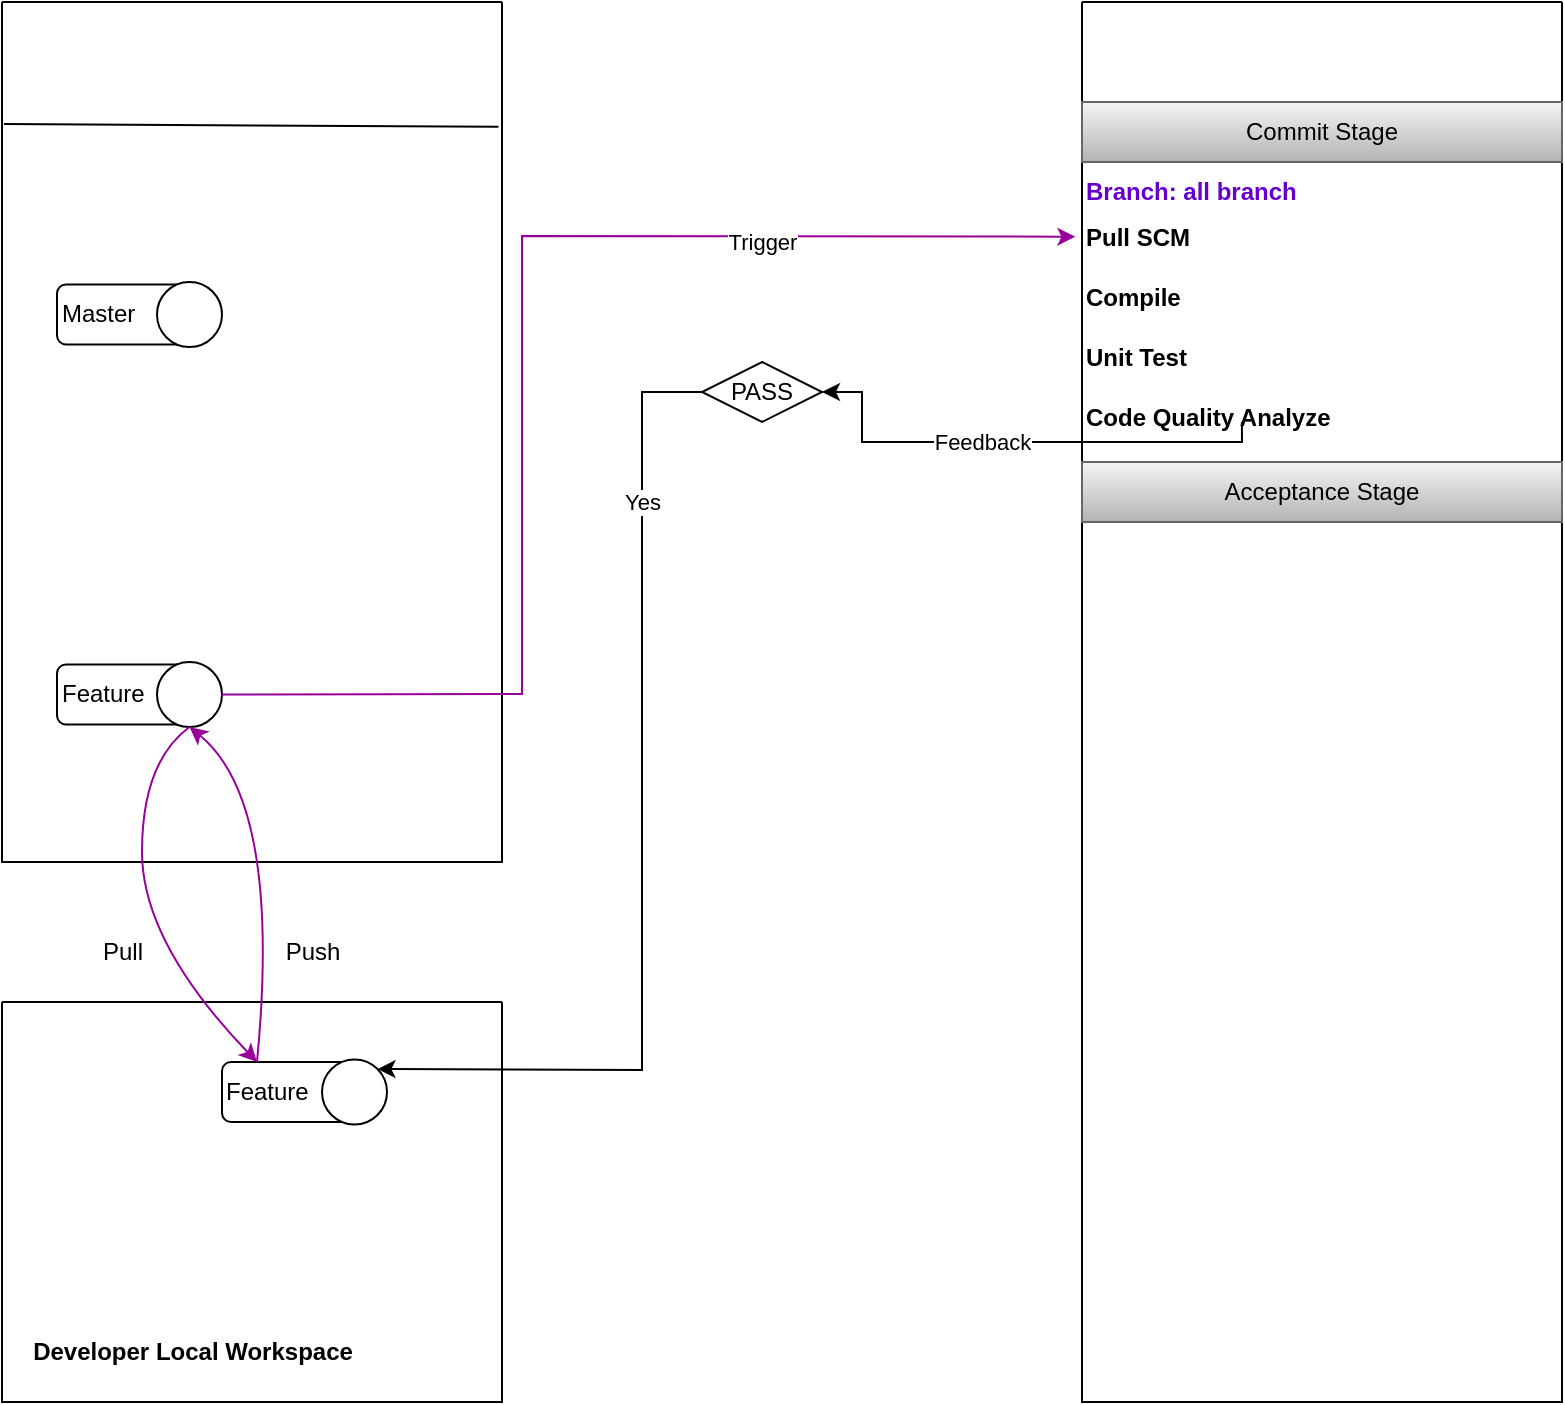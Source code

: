 <mxfile version="24.7.7">
  <diagram name="第 1 页" id="rBroqQjTNLhBKOfvFXeg">
    <mxGraphModel dx="895" dy="841" grid="1" gridSize="10" guides="1" tooltips="1" connect="1" arrows="1" fold="1" page="1" pageScale="1" pageWidth="1169" pageHeight="827" math="0" shadow="0">
      <root>
        <mxCell id="0" />
        <mxCell id="1" parent="0" />
        <mxCell id="FycG8oyHSj_Sa7Rq2zaZ-1" value="" style="swimlane;startSize=0;" vertex="1" parent="1">
          <mxGeometry x="60" y="610" width="250" height="200" as="geometry" />
        </mxCell>
        <mxCell id="FycG8oyHSj_Sa7Rq2zaZ-2" value="" style="shape=image;verticalLabelPosition=bottom;labelBackgroundColor=default;verticalAlign=top;aspect=fixed;imageAspect=0;image=https://cdn-icons-png.flaticon.com/512/10169/10169718.png;" vertex="1" parent="FycG8oyHSj_Sa7Rq2zaZ-1">
          <mxGeometry x="10" y="20" width="80" height="80" as="geometry" />
        </mxCell>
        <mxCell id="FycG8oyHSj_Sa7Rq2zaZ-3" value="Developer Local Workspace" style="text;html=1;align=center;verticalAlign=middle;resizable=0;points=[];autosize=1;strokeColor=none;fillColor=none;fontStyle=1" vertex="1" parent="FycG8oyHSj_Sa7Rq2zaZ-1">
          <mxGeometry x="10" y="160" width="170" height="30" as="geometry" />
        </mxCell>
        <mxCell id="FycG8oyHSj_Sa7Rq2zaZ-4" value="Feature" style="rounded=1;whiteSpace=wrap;html=1;align=left;" vertex="1" parent="FycG8oyHSj_Sa7Rq2zaZ-1">
          <mxGeometry x="110" y="30" width="70" height="30" as="geometry" />
        </mxCell>
        <mxCell id="FycG8oyHSj_Sa7Rq2zaZ-5" value="" style="ellipse;whiteSpace=wrap;html=1;aspect=fixed;" vertex="1" parent="FycG8oyHSj_Sa7Rq2zaZ-1">
          <mxGeometry x="160" y="28.75" width="32.5" height="32.5" as="geometry" />
        </mxCell>
        <mxCell id="FycG8oyHSj_Sa7Rq2zaZ-6" value="" style="shape=image;verticalLabelPosition=bottom;labelBackgroundColor=default;verticalAlign=top;aspect=fixed;imageAspect=0;image=https://www.svgrepo.com/show/347750/git-branch.svg;" vertex="1" parent="FycG8oyHSj_Sa7Rq2zaZ-1">
          <mxGeometry x="166.25" y="35" width="20" height="20" as="geometry" />
        </mxCell>
        <mxCell id="FycG8oyHSj_Sa7Rq2zaZ-9" value="" style="shape=image;verticalLabelPosition=bottom;labelBackgroundColor=default;verticalAlign=top;aspect=fixed;imageAspect=0;image=https://apptraitsolutions.com/wp-content/uploads/2021/02/Git-Logo-1788C.png;" vertex="1" parent="FycG8oyHSj_Sa7Rq2zaZ-1">
          <mxGeometry x="92.5" y="118.24" width="100" height="41.76" as="geometry" />
        </mxCell>
        <mxCell id="FycG8oyHSj_Sa7Rq2zaZ-10" value="" style="swimlane;startSize=0;" vertex="1" parent="1">
          <mxGeometry x="60" y="110" width="250" height="430" as="geometry" />
        </mxCell>
        <mxCell id="FycG8oyHSj_Sa7Rq2zaZ-14" value="" style="shape=image;verticalLabelPosition=bottom;labelBackgroundColor=default;verticalAlign=top;aspect=fixed;imageAspect=0;image=https://about.gitlab.com/images/press/logo/png/old-logo-no-bkgrd.png;" vertex="1" parent="FycG8oyHSj_Sa7Rq2zaZ-10">
          <mxGeometry x="52.5" width="135.86" height="60" as="geometry" />
        </mxCell>
        <mxCell id="FycG8oyHSj_Sa7Rq2zaZ-15" value="Master" style="rounded=1;whiteSpace=wrap;html=1;align=left;" vertex="1" parent="FycG8oyHSj_Sa7Rq2zaZ-10">
          <mxGeometry x="27.5" y="141.25" width="70" height="30" as="geometry" />
        </mxCell>
        <mxCell id="FycG8oyHSj_Sa7Rq2zaZ-16" value="" style="ellipse;whiteSpace=wrap;html=1;aspect=fixed;" vertex="1" parent="FycG8oyHSj_Sa7Rq2zaZ-10">
          <mxGeometry x="77.5" y="140" width="32.5" height="32.5" as="geometry" />
        </mxCell>
        <mxCell id="FycG8oyHSj_Sa7Rq2zaZ-17" value="" style="shape=image;verticalLabelPosition=bottom;labelBackgroundColor=default;verticalAlign=top;aspect=fixed;imageAspect=0;image=https://www.svgrepo.com/show/347750/git-branch.svg;" vertex="1" parent="FycG8oyHSj_Sa7Rq2zaZ-10">
          <mxGeometry x="83.75" y="146.25" width="20" height="20" as="geometry" />
        </mxCell>
        <mxCell id="FycG8oyHSj_Sa7Rq2zaZ-18" value="Feature" style="rounded=1;whiteSpace=wrap;html=1;align=left;" vertex="1" parent="FycG8oyHSj_Sa7Rq2zaZ-10">
          <mxGeometry x="27.5" y="331.25" width="70" height="30" as="geometry" />
        </mxCell>
        <mxCell id="FycG8oyHSj_Sa7Rq2zaZ-19" value="" style="ellipse;whiteSpace=wrap;html=1;aspect=fixed;" vertex="1" parent="FycG8oyHSj_Sa7Rq2zaZ-10">
          <mxGeometry x="77.5" y="330" width="32.5" height="32.5" as="geometry" />
        </mxCell>
        <mxCell id="FycG8oyHSj_Sa7Rq2zaZ-20" value="" style="shape=image;verticalLabelPosition=bottom;labelBackgroundColor=default;verticalAlign=top;aspect=fixed;imageAspect=0;image=https://www.svgrepo.com/show/347750/git-branch.svg;" vertex="1" parent="FycG8oyHSj_Sa7Rq2zaZ-10">
          <mxGeometry x="83.75" y="336.25" width="20" height="20" as="geometry" />
        </mxCell>
        <mxCell id="FycG8oyHSj_Sa7Rq2zaZ-11" value="" style="endArrow=none;html=1;rounded=0;exitX=0.004;exitY=0.142;exitDx=0;exitDy=0;exitPerimeter=0;entryX=0.993;entryY=0.145;entryDx=0;entryDy=0;entryPerimeter=0;" edge="1" parent="1" source="FycG8oyHSj_Sa7Rq2zaZ-10" target="FycG8oyHSj_Sa7Rq2zaZ-10">
          <mxGeometry width="50" height="50" relative="1" as="geometry">
            <mxPoint x="270" y="270" as="sourcePoint" />
            <mxPoint x="320" y="220" as="targetPoint" />
          </mxGeometry>
        </mxCell>
        <mxCell id="FycG8oyHSj_Sa7Rq2zaZ-22" value="" style="curved=1;endArrow=classic;html=1;rounded=0;exitX=0.5;exitY=1;exitDx=0;exitDy=0;entryX=0.25;entryY=0;entryDx=0;entryDy=0;strokeColor=#990099;" edge="1" parent="1" source="FycG8oyHSj_Sa7Rq2zaZ-19" target="FycG8oyHSj_Sa7Rq2zaZ-4">
          <mxGeometry width="50" height="50" relative="1" as="geometry">
            <mxPoint x="270" y="520" as="sourcePoint" />
            <mxPoint x="320" y="470" as="targetPoint" />
            <Array as="points">
              <mxPoint x="130" y="490" />
              <mxPoint x="130" y="580" />
            </Array>
          </mxGeometry>
        </mxCell>
        <mxCell id="FycG8oyHSj_Sa7Rq2zaZ-23" value="Pull" style="text;html=1;align=center;verticalAlign=middle;resizable=0;points=[];autosize=1;strokeColor=none;fillColor=none;" vertex="1" parent="1">
          <mxGeometry x="100" y="570" width="40" height="30" as="geometry" />
        </mxCell>
        <mxCell id="FycG8oyHSj_Sa7Rq2zaZ-24" value="" style="curved=1;endArrow=classic;html=1;rounded=0;exitX=0.25;exitY=0;exitDx=0;exitDy=0;entryX=0.5;entryY=1;entryDx=0;entryDy=0;strokeColor=#990099;" edge="1" parent="1" source="FycG8oyHSj_Sa7Rq2zaZ-4" target="FycG8oyHSj_Sa7Rq2zaZ-19">
          <mxGeometry width="50" height="50" relative="1" as="geometry">
            <mxPoint x="270" y="520" as="sourcePoint" />
            <mxPoint x="320" y="470" as="targetPoint" />
            <Array as="points">
              <mxPoint x="200" y="510" />
            </Array>
          </mxGeometry>
        </mxCell>
        <mxCell id="FycG8oyHSj_Sa7Rq2zaZ-25" value="Push" style="text;html=1;align=center;verticalAlign=middle;resizable=0;points=[];autosize=1;strokeColor=none;fillColor=none;" vertex="1" parent="1">
          <mxGeometry x="190" y="570" width="50" height="30" as="geometry" />
        </mxCell>
        <mxCell id="FycG8oyHSj_Sa7Rq2zaZ-26" value="" style="swimlane;startSize=0;" vertex="1" parent="1">
          <mxGeometry x="600" y="110" width="240" height="700" as="geometry" />
        </mxCell>
        <mxCell id="FycG8oyHSj_Sa7Rq2zaZ-28" value="" style="shape=image;verticalLabelPosition=bottom;labelBackgroundColor=default;verticalAlign=top;aspect=fixed;imageAspect=0;image=https://upload.wikimedia.org/wikipedia/commons/thumb/e/e3/Jenkins_logo_with_title.svg/2560px-Jenkins_logo_with_title.svg.png;" vertex="1" parent="FycG8oyHSj_Sa7Rq2zaZ-26">
          <mxGeometry x="40" width="160" height="51.47" as="geometry" />
        </mxCell>
        <mxCell id="FycG8oyHSj_Sa7Rq2zaZ-30" value="Commit Stage" style="rounded=0;whiteSpace=wrap;html=1;fillColor=#f5f5f5;gradientColor=#b3b3b3;strokeColor=#666666;" vertex="1" parent="FycG8oyHSj_Sa7Rq2zaZ-26">
          <mxGeometry y="50" width="240" height="30" as="geometry" />
        </mxCell>
        <mxCell id="FycG8oyHSj_Sa7Rq2zaZ-31" value="&lt;b&gt;&lt;font color=&quot;#6600cc&quot;&gt;Branch: all branch&lt;/font&gt;&lt;/b&gt;&lt;div style=&quot;line-height: 250%;&quot;&gt;&lt;b&gt;Pull SCM&lt;/b&gt;&lt;/div&gt;&lt;div style=&quot;line-height: 250%;&quot;&gt;&lt;b&gt;Compile&lt;/b&gt;&lt;/div&gt;&lt;div style=&quot;line-height: 250%;&quot;&gt;&lt;b&gt;Unit Test&lt;/b&gt;&lt;/div&gt;&lt;div style=&quot;line-height: 250%;&quot;&gt;&lt;b&gt;Code Quality Analyze&lt;/b&gt;&lt;/div&gt;" style="text;html=1;align=left;verticalAlign=middle;resizable=0;points=[];autosize=1;strokeColor=none;fillColor=none;spacingTop=0;" vertex="1" parent="FycG8oyHSj_Sa7Rq2zaZ-26">
          <mxGeometry y="80" width="150" height="150" as="geometry" />
        </mxCell>
        <mxCell id="FycG8oyHSj_Sa7Rq2zaZ-33" value="Acceptance Stage" style="rounded=0;whiteSpace=wrap;html=1;fillColor=#f5f5f5;gradientColor=#b3b3b3;strokeColor=#666666;" vertex="1" parent="FycG8oyHSj_Sa7Rq2zaZ-26">
          <mxGeometry y="230" width="240" height="30" as="geometry" />
        </mxCell>
        <mxCell id="FycG8oyHSj_Sa7Rq2zaZ-32" value="PASS" style="rhombus;whiteSpace=wrap;html=1;" vertex="1" parent="1">
          <mxGeometry x="410" y="290" width="60" height="30" as="geometry" />
        </mxCell>
        <mxCell id="FycG8oyHSj_Sa7Rq2zaZ-35" value="" style="endArrow=classic;html=1;rounded=0;entryX=1;entryY=0.5;entryDx=0;entryDy=0;exitX=0.533;exitY=0.867;exitDx=0;exitDy=0;exitPerimeter=0;" edge="1" parent="1" source="FycG8oyHSj_Sa7Rq2zaZ-31" target="FycG8oyHSj_Sa7Rq2zaZ-32">
          <mxGeometry relative="1" as="geometry">
            <mxPoint x="420" y="350" as="sourcePoint" />
            <mxPoint x="520" y="350" as="targetPoint" />
            <Array as="points">
              <mxPoint x="680" y="330" />
              <mxPoint x="600" y="330" />
              <mxPoint x="490" y="330" />
              <mxPoint x="490" y="305" />
            </Array>
          </mxGeometry>
        </mxCell>
        <mxCell id="FycG8oyHSj_Sa7Rq2zaZ-36" value="Feedback" style="edgeLabel;resizable=0;html=1;;align=center;verticalAlign=middle;" connectable="0" vertex="1" parent="FycG8oyHSj_Sa7Rq2zaZ-35">
          <mxGeometry relative="1" as="geometry">
            <mxPoint x="-18" as="offset" />
          </mxGeometry>
        </mxCell>
        <mxCell id="FycG8oyHSj_Sa7Rq2zaZ-37" value="" style="endArrow=classic;html=1;rounded=0;exitX=0;exitY=0.5;exitDx=0;exitDy=0;entryX=1;entryY=0;entryDx=0;entryDy=0;" edge="1" parent="1" source="FycG8oyHSj_Sa7Rq2zaZ-32" target="FycG8oyHSj_Sa7Rq2zaZ-5">
          <mxGeometry relative="1" as="geometry">
            <mxPoint x="330" y="470" as="sourcePoint" />
            <mxPoint x="430" y="470" as="targetPoint" />
            <Array as="points">
              <mxPoint x="380" y="305" />
              <mxPoint x="380" y="644" />
            </Array>
          </mxGeometry>
        </mxCell>
        <mxCell id="FycG8oyHSj_Sa7Rq2zaZ-38" value="Yes" style="edgeLabel;resizable=0;html=1;;align=center;verticalAlign=middle;" connectable="0" vertex="1" parent="FycG8oyHSj_Sa7Rq2zaZ-37">
          <mxGeometry relative="1" as="geometry">
            <mxPoint y="-166" as="offset" />
          </mxGeometry>
        </mxCell>
        <mxCell id="FycG8oyHSj_Sa7Rq2zaZ-39" value="" style="endArrow=classic;html=1;rounded=0;exitX=1;exitY=0.5;exitDx=0;exitDy=0;entryX=-0.022;entryY=0.249;entryDx=0;entryDy=0;entryPerimeter=0;strokeColor=#990099;" edge="1" parent="1" source="FycG8oyHSj_Sa7Rq2zaZ-19" target="FycG8oyHSj_Sa7Rq2zaZ-31">
          <mxGeometry relative="1" as="geometry">
            <mxPoint x="330" y="400" as="sourcePoint" />
            <mxPoint x="430" y="400" as="targetPoint" />
            <Array as="points">
              <mxPoint x="320" y="456" />
              <mxPoint x="320" y="227" />
            </Array>
          </mxGeometry>
        </mxCell>
        <mxCell id="FycG8oyHSj_Sa7Rq2zaZ-40" value="Trigger" style="edgeLabel;resizable=0;html=1;;align=center;verticalAlign=middle;" connectable="0" vertex="1" parent="FycG8oyHSj_Sa7Rq2zaZ-39">
          <mxGeometry relative="1" as="geometry">
            <mxPoint x="120" y="-48" as="offset" />
          </mxGeometry>
        </mxCell>
      </root>
    </mxGraphModel>
  </diagram>
</mxfile>
